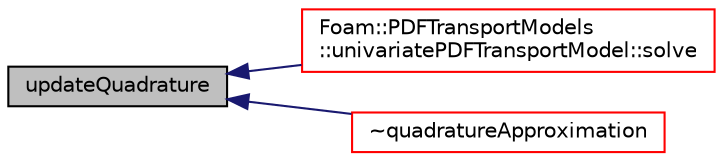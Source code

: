 digraph "updateQuadrature"
{
  bgcolor="transparent";
  edge [fontname="Helvetica",fontsize="10",labelfontname="Helvetica",labelfontsize="10"];
  node [fontname="Helvetica",fontsize="10",shape=record];
  rankdir="LR";
  Node1 [label="updateQuadrature",height=0.2,width=0.4,color="black", fillcolor="grey75", style="filled", fontcolor="black"];
  Node1 -> Node2 [dir="back",color="midnightblue",fontsize="10",style="solid",fontname="Helvetica"];
  Node2 [label="Foam::PDFTransportModels\l::univariatePDFTransportModel::solve",height=0.2,width=0.4,color="red",URL="$a00066.html#af7d39f0eac0af0ed5785935ac72a1e7d"];
  Node1 -> Node3 [dir="back",color="midnightblue",fontsize="10",style="solid",fontname="Helvetica"];
  Node3 [label="~quadratureApproximation",height=0.2,width=0.4,color="red",URL="$a00054.html#adb1b16ba7fd2128342b886ba9fce7537"];
}
